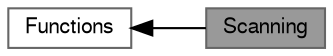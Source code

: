 digraph "Scanning"
{
 // LATEX_PDF_SIZE
  bgcolor="transparent";
  edge [fontname=FreeSans,fontsize=10,labelfontname=FreeSans,labelfontsize=10];
  node [fontname=FreeSans,fontsize=10,shape=box,height=0.2,width=0.4];
  rankdir=LR;
  Node2 [label="Functions",height=0.2,width=0.4,color="grey40", fillcolor="white", style="filled",URL="$group___w_l_a_n_a_p_i.html",tooltip="Here are listed all the functions that implement the Wlan APIs."];
  Node1 [label="Scanning",height=0.2,width=0.4,color="gray40", fillcolor="grey60", style="filled", fontcolor="black",tooltip="Here are listed all the functions that implement the Wifi Scanning APIs."];
  Node2->Node1 [shape=plaintext, dir="back", style="solid"];
}
